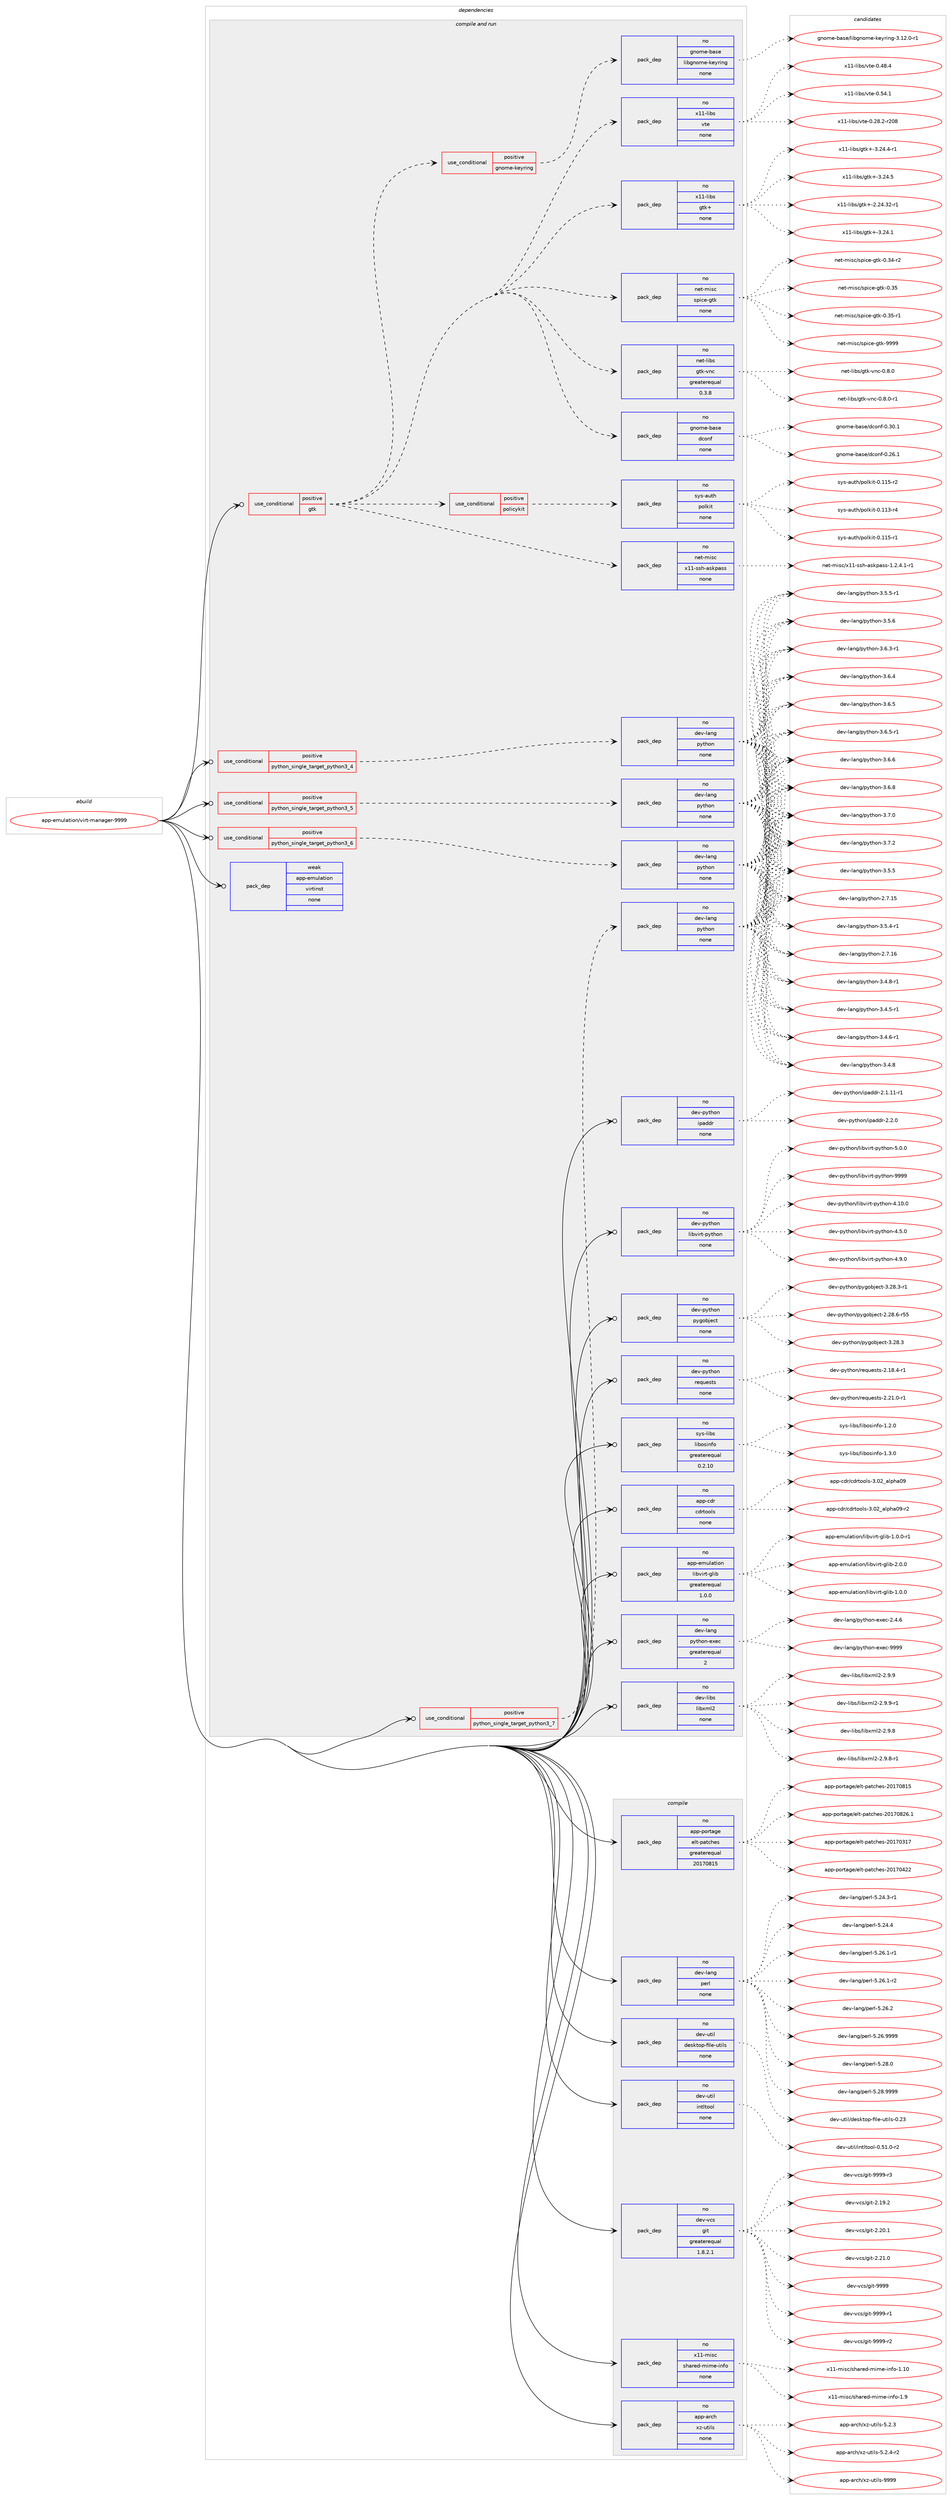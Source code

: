 digraph prolog {

# *************
# Graph options
# *************

newrank=true;
concentrate=true;
compound=true;
graph [rankdir=LR,fontname=Helvetica,fontsize=10,ranksep=1.5];#, ranksep=2.5, nodesep=0.2];
edge  [arrowhead=vee];
node  [fontname=Helvetica,fontsize=10];

# **********
# The ebuild
# **********

subgraph cluster_leftcol {
color=gray;
rank=same;
label=<<i>ebuild</i>>;
id [label="app-emulation/virt-manager-9999", color=red, width=4, href="../app-emulation/virt-manager-9999.svg"];
}

# ****************
# The dependencies
# ****************

subgraph cluster_midcol {
color=gray;
label=<<i>dependencies</i>>;
subgraph cluster_compile {
fillcolor="#eeeeee";
style=filled;
label=<<i>compile</i>>;
subgraph pack918486 {
dependency1289396 [label=<<TABLE BORDER="0" CELLBORDER="1" CELLSPACING="0" CELLPADDING="4" WIDTH="220"><TR><TD ROWSPAN="6" CELLPADDING="30">pack_dep</TD></TR><TR><TD WIDTH="110">no</TD></TR><TR><TD>app-arch</TD></TR><TR><TD>xz-utils</TD></TR><TR><TD>none</TD></TR><TR><TD></TD></TR></TABLE>>, shape=none, color=blue];
}
id:e -> dependency1289396:w [weight=20,style="solid",arrowhead="vee"];
subgraph pack918487 {
dependency1289397 [label=<<TABLE BORDER="0" CELLBORDER="1" CELLSPACING="0" CELLPADDING="4" WIDTH="220"><TR><TD ROWSPAN="6" CELLPADDING="30">pack_dep</TD></TR><TR><TD WIDTH="110">no</TD></TR><TR><TD>app-portage</TD></TR><TR><TD>elt-patches</TD></TR><TR><TD>greaterequal</TD></TR><TR><TD>20170815</TD></TR></TABLE>>, shape=none, color=blue];
}
id:e -> dependency1289397:w [weight=20,style="solid",arrowhead="vee"];
subgraph pack918488 {
dependency1289398 [label=<<TABLE BORDER="0" CELLBORDER="1" CELLSPACING="0" CELLPADDING="4" WIDTH="220"><TR><TD ROWSPAN="6" CELLPADDING="30">pack_dep</TD></TR><TR><TD WIDTH="110">no</TD></TR><TR><TD>dev-lang</TD></TR><TR><TD>perl</TD></TR><TR><TD>none</TD></TR><TR><TD></TD></TR></TABLE>>, shape=none, color=blue];
}
id:e -> dependency1289398:w [weight=20,style="solid",arrowhead="vee"];
subgraph pack918489 {
dependency1289399 [label=<<TABLE BORDER="0" CELLBORDER="1" CELLSPACING="0" CELLPADDING="4" WIDTH="220"><TR><TD ROWSPAN="6" CELLPADDING="30">pack_dep</TD></TR><TR><TD WIDTH="110">no</TD></TR><TR><TD>dev-util</TD></TR><TR><TD>desktop-file-utils</TD></TR><TR><TD>none</TD></TR><TR><TD></TD></TR></TABLE>>, shape=none, color=blue];
}
id:e -> dependency1289399:w [weight=20,style="solid",arrowhead="vee"];
subgraph pack918490 {
dependency1289400 [label=<<TABLE BORDER="0" CELLBORDER="1" CELLSPACING="0" CELLPADDING="4" WIDTH="220"><TR><TD ROWSPAN="6" CELLPADDING="30">pack_dep</TD></TR><TR><TD WIDTH="110">no</TD></TR><TR><TD>dev-util</TD></TR><TR><TD>intltool</TD></TR><TR><TD>none</TD></TR><TR><TD></TD></TR></TABLE>>, shape=none, color=blue];
}
id:e -> dependency1289400:w [weight=20,style="solid",arrowhead="vee"];
subgraph pack918491 {
dependency1289401 [label=<<TABLE BORDER="0" CELLBORDER="1" CELLSPACING="0" CELLPADDING="4" WIDTH="220"><TR><TD ROWSPAN="6" CELLPADDING="30">pack_dep</TD></TR><TR><TD WIDTH="110">no</TD></TR><TR><TD>dev-vcs</TD></TR><TR><TD>git</TD></TR><TR><TD>greaterequal</TD></TR><TR><TD>1.8.2.1</TD></TR></TABLE>>, shape=none, color=blue];
}
id:e -> dependency1289401:w [weight=20,style="solid",arrowhead="vee"];
subgraph pack918492 {
dependency1289402 [label=<<TABLE BORDER="0" CELLBORDER="1" CELLSPACING="0" CELLPADDING="4" WIDTH="220"><TR><TD ROWSPAN="6" CELLPADDING="30">pack_dep</TD></TR><TR><TD WIDTH="110">no</TD></TR><TR><TD>x11-misc</TD></TR><TR><TD>shared-mime-info</TD></TR><TR><TD>none</TD></TR><TR><TD></TD></TR></TABLE>>, shape=none, color=blue];
}
id:e -> dependency1289402:w [weight=20,style="solid",arrowhead="vee"];
}
subgraph cluster_compileandrun {
fillcolor="#eeeeee";
style=filled;
label=<<i>compile and run</i>>;
subgraph cond350859 {
dependency1289403 [label=<<TABLE BORDER="0" CELLBORDER="1" CELLSPACING="0" CELLPADDING="4"><TR><TD ROWSPAN="3" CELLPADDING="10">use_conditional</TD></TR><TR><TD>positive</TD></TR><TR><TD>gtk</TD></TR></TABLE>>, shape=none, color=red];
subgraph pack918493 {
dependency1289404 [label=<<TABLE BORDER="0" CELLBORDER="1" CELLSPACING="0" CELLPADDING="4" WIDTH="220"><TR><TD ROWSPAN="6" CELLPADDING="30">pack_dep</TD></TR><TR><TD WIDTH="110">no</TD></TR><TR><TD>gnome-base</TD></TR><TR><TD>dconf</TD></TR><TR><TD>none</TD></TR><TR><TD></TD></TR></TABLE>>, shape=none, color=blue];
}
dependency1289403:e -> dependency1289404:w [weight=20,style="dashed",arrowhead="vee"];
subgraph pack918494 {
dependency1289405 [label=<<TABLE BORDER="0" CELLBORDER="1" CELLSPACING="0" CELLPADDING="4" WIDTH="220"><TR><TD ROWSPAN="6" CELLPADDING="30">pack_dep</TD></TR><TR><TD WIDTH="110">no</TD></TR><TR><TD>net-libs</TD></TR><TR><TD>gtk-vnc</TD></TR><TR><TD>greaterequal</TD></TR><TR><TD>0.3.8</TD></TR></TABLE>>, shape=none, color=blue];
}
dependency1289403:e -> dependency1289405:w [weight=20,style="dashed",arrowhead="vee"];
subgraph pack918495 {
dependency1289406 [label=<<TABLE BORDER="0" CELLBORDER="1" CELLSPACING="0" CELLPADDING="4" WIDTH="220"><TR><TD ROWSPAN="6" CELLPADDING="30">pack_dep</TD></TR><TR><TD WIDTH="110">no</TD></TR><TR><TD>net-misc</TD></TR><TR><TD>spice-gtk</TD></TR><TR><TD>none</TD></TR><TR><TD></TD></TR></TABLE>>, shape=none, color=blue];
}
dependency1289403:e -> dependency1289406:w [weight=20,style="dashed",arrowhead="vee"];
subgraph pack918496 {
dependency1289407 [label=<<TABLE BORDER="0" CELLBORDER="1" CELLSPACING="0" CELLPADDING="4" WIDTH="220"><TR><TD ROWSPAN="6" CELLPADDING="30">pack_dep</TD></TR><TR><TD WIDTH="110">no</TD></TR><TR><TD>net-misc</TD></TR><TR><TD>x11-ssh-askpass</TD></TR><TR><TD>none</TD></TR><TR><TD></TD></TR></TABLE>>, shape=none, color=blue];
}
dependency1289403:e -> dependency1289407:w [weight=20,style="dashed",arrowhead="vee"];
subgraph pack918497 {
dependency1289408 [label=<<TABLE BORDER="0" CELLBORDER="1" CELLSPACING="0" CELLPADDING="4" WIDTH="220"><TR><TD ROWSPAN="6" CELLPADDING="30">pack_dep</TD></TR><TR><TD WIDTH="110">no</TD></TR><TR><TD>x11-libs</TD></TR><TR><TD>gtk+</TD></TR><TR><TD>none</TD></TR><TR><TD></TD></TR></TABLE>>, shape=none, color=blue];
}
dependency1289403:e -> dependency1289408:w [weight=20,style="dashed",arrowhead="vee"];
subgraph pack918498 {
dependency1289409 [label=<<TABLE BORDER="0" CELLBORDER="1" CELLSPACING="0" CELLPADDING="4" WIDTH="220"><TR><TD ROWSPAN="6" CELLPADDING="30">pack_dep</TD></TR><TR><TD WIDTH="110">no</TD></TR><TR><TD>x11-libs</TD></TR><TR><TD>vte</TD></TR><TR><TD>none</TD></TR><TR><TD></TD></TR></TABLE>>, shape=none, color=blue];
}
dependency1289403:e -> dependency1289409:w [weight=20,style="dashed",arrowhead="vee"];
subgraph cond350860 {
dependency1289410 [label=<<TABLE BORDER="0" CELLBORDER="1" CELLSPACING="0" CELLPADDING="4"><TR><TD ROWSPAN="3" CELLPADDING="10">use_conditional</TD></TR><TR><TD>positive</TD></TR><TR><TD>gnome-keyring</TD></TR></TABLE>>, shape=none, color=red];
subgraph pack918499 {
dependency1289411 [label=<<TABLE BORDER="0" CELLBORDER="1" CELLSPACING="0" CELLPADDING="4" WIDTH="220"><TR><TD ROWSPAN="6" CELLPADDING="30">pack_dep</TD></TR><TR><TD WIDTH="110">no</TD></TR><TR><TD>gnome-base</TD></TR><TR><TD>libgnome-keyring</TD></TR><TR><TD>none</TD></TR><TR><TD></TD></TR></TABLE>>, shape=none, color=blue];
}
dependency1289410:e -> dependency1289411:w [weight=20,style="dashed",arrowhead="vee"];
}
dependency1289403:e -> dependency1289410:w [weight=20,style="dashed",arrowhead="vee"];
subgraph cond350861 {
dependency1289412 [label=<<TABLE BORDER="0" CELLBORDER="1" CELLSPACING="0" CELLPADDING="4"><TR><TD ROWSPAN="3" CELLPADDING="10">use_conditional</TD></TR><TR><TD>positive</TD></TR><TR><TD>policykit</TD></TR></TABLE>>, shape=none, color=red];
subgraph pack918500 {
dependency1289413 [label=<<TABLE BORDER="0" CELLBORDER="1" CELLSPACING="0" CELLPADDING="4" WIDTH="220"><TR><TD ROWSPAN="6" CELLPADDING="30">pack_dep</TD></TR><TR><TD WIDTH="110">no</TD></TR><TR><TD>sys-auth</TD></TR><TR><TD>polkit</TD></TR><TR><TD>none</TD></TR><TR><TD></TD></TR></TABLE>>, shape=none, color=blue];
}
dependency1289412:e -> dependency1289413:w [weight=20,style="dashed",arrowhead="vee"];
}
dependency1289403:e -> dependency1289412:w [weight=20,style="dashed",arrowhead="vee"];
}
id:e -> dependency1289403:w [weight=20,style="solid",arrowhead="odotvee"];
subgraph cond350862 {
dependency1289414 [label=<<TABLE BORDER="0" CELLBORDER="1" CELLSPACING="0" CELLPADDING="4"><TR><TD ROWSPAN="3" CELLPADDING="10">use_conditional</TD></TR><TR><TD>positive</TD></TR><TR><TD>python_single_target_python3_4</TD></TR></TABLE>>, shape=none, color=red];
subgraph pack918501 {
dependency1289415 [label=<<TABLE BORDER="0" CELLBORDER="1" CELLSPACING="0" CELLPADDING="4" WIDTH="220"><TR><TD ROWSPAN="6" CELLPADDING="30">pack_dep</TD></TR><TR><TD WIDTH="110">no</TD></TR><TR><TD>dev-lang</TD></TR><TR><TD>python</TD></TR><TR><TD>none</TD></TR><TR><TD></TD></TR></TABLE>>, shape=none, color=blue];
}
dependency1289414:e -> dependency1289415:w [weight=20,style="dashed",arrowhead="vee"];
}
id:e -> dependency1289414:w [weight=20,style="solid",arrowhead="odotvee"];
subgraph cond350863 {
dependency1289416 [label=<<TABLE BORDER="0" CELLBORDER="1" CELLSPACING="0" CELLPADDING="4"><TR><TD ROWSPAN="3" CELLPADDING="10">use_conditional</TD></TR><TR><TD>positive</TD></TR><TR><TD>python_single_target_python3_5</TD></TR></TABLE>>, shape=none, color=red];
subgraph pack918502 {
dependency1289417 [label=<<TABLE BORDER="0" CELLBORDER="1" CELLSPACING="0" CELLPADDING="4" WIDTH="220"><TR><TD ROWSPAN="6" CELLPADDING="30">pack_dep</TD></TR><TR><TD WIDTH="110">no</TD></TR><TR><TD>dev-lang</TD></TR><TR><TD>python</TD></TR><TR><TD>none</TD></TR><TR><TD></TD></TR></TABLE>>, shape=none, color=blue];
}
dependency1289416:e -> dependency1289417:w [weight=20,style="dashed",arrowhead="vee"];
}
id:e -> dependency1289416:w [weight=20,style="solid",arrowhead="odotvee"];
subgraph cond350864 {
dependency1289418 [label=<<TABLE BORDER="0" CELLBORDER="1" CELLSPACING="0" CELLPADDING="4"><TR><TD ROWSPAN="3" CELLPADDING="10">use_conditional</TD></TR><TR><TD>positive</TD></TR><TR><TD>python_single_target_python3_6</TD></TR></TABLE>>, shape=none, color=red];
subgraph pack918503 {
dependency1289419 [label=<<TABLE BORDER="0" CELLBORDER="1" CELLSPACING="0" CELLPADDING="4" WIDTH="220"><TR><TD ROWSPAN="6" CELLPADDING="30">pack_dep</TD></TR><TR><TD WIDTH="110">no</TD></TR><TR><TD>dev-lang</TD></TR><TR><TD>python</TD></TR><TR><TD>none</TD></TR><TR><TD></TD></TR></TABLE>>, shape=none, color=blue];
}
dependency1289418:e -> dependency1289419:w [weight=20,style="dashed",arrowhead="vee"];
}
id:e -> dependency1289418:w [weight=20,style="solid",arrowhead="odotvee"];
subgraph cond350865 {
dependency1289420 [label=<<TABLE BORDER="0" CELLBORDER="1" CELLSPACING="0" CELLPADDING="4"><TR><TD ROWSPAN="3" CELLPADDING="10">use_conditional</TD></TR><TR><TD>positive</TD></TR><TR><TD>python_single_target_python3_7</TD></TR></TABLE>>, shape=none, color=red];
subgraph pack918504 {
dependency1289421 [label=<<TABLE BORDER="0" CELLBORDER="1" CELLSPACING="0" CELLPADDING="4" WIDTH="220"><TR><TD ROWSPAN="6" CELLPADDING="30">pack_dep</TD></TR><TR><TD WIDTH="110">no</TD></TR><TR><TD>dev-lang</TD></TR><TR><TD>python</TD></TR><TR><TD>none</TD></TR><TR><TD></TD></TR></TABLE>>, shape=none, color=blue];
}
dependency1289420:e -> dependency1289421:w [weight=20,style="dashed",arrowhead="vee"];
}
id:e -> dependency1289420:w [weight=20,style="solid",arrowhead="odotvee"];
subgraph pack918505 {
dependency1289422 [label=<<TABLE BORDER="0" CELLBORDER="1" CELLSPACING="0" CELLPADDING="4" WIDTH="220"><TR><TD ROWSPAN="6" CELLPADDING="30">pack_dep</TD></TR><TR><TD WIDTH="110">no</TD></TR><TR><TD>app-cdr</TD></TR><TR><TD>cdrtools</TD></TR><TR><TD>none</TD></TR><TR><TD></TD></TR></TABLE>>, shape=none, color=blue];
}
id:e -> dependency1289422:w [weight=20,style="solid",arrowhead="odotvee"];
subgraph pack918506 {
dependency1289423 [label=<<TABLE BORDER="0" CELLBORDER="1" CELLSPACING="0" CELLPADDING="4" WIDTH="220"><TR><TD ROWSPAN="6" CELLPADDING="30">pack_dep</TD></TR><TR><TD WIDTH="110">no</TD></TR><TR><TD>app-emulation</TD></TR><TR><TD>libvirt-glib</TD></TR><TR><TD>greaterequal</TD></TR><TR><TD>1.0.0</TD></TR></TABLE>>, shape=none, color=blue];
}
id:e -> dependency1289423:w [weight=20,style="solid",arrowhead="odotvee"];
subgraph pack918507 {
dependency1289424 [label=<<TABLE BORDER="0" CELLBORDER="1" CELLSPACING="0" CELLPADDING="4" WIDTH="220"><TR><TD ROWSPAN="6" CELLPADDING="30">pack_dep</TD></TR><TR><TD WIDTH="110">no</TD></TR><TR><TD>dev-lang</TD></TR><TR><TD>python-exec</TD></TR><TR><TD>greaterequal</TD></TR><TR><TD>2</TD></TR></TABLE>>, shape=none, color=blue];
}
id:e -> dependency1289424:w [weight=20,style="solid",arrowhead="odotvee"];
subgraph pack918508 {
dependency1289425 [label=<<TABLE BORDER="0" CELLBORDER="1" CELLSPACING="0" CELLPADDING="4" WIDTH="220"><TR><TD ROWSPAN="6" CELLPADDING="30">pack_dep</TD></TR><TR><TD WIDTH="110">no</TD></TR><TR><TD>dev-libs</TD></TR><TR><TD>libxml2</TD></TR><TR><TD>none</TD></TR><TR><TD></TD></TR></TABLE>>, shape=none, color=blue];
}
id:e -> dependency1289425:w [weight=20,style="solid",arrowhead="odotvee"];
subgraph pack918509 {
dependency1289426 [label=<<TABLE BORDER="0" CELLBORDER="1" CELLSPACING="0" CELLPADDING="4" WIDTH="220"><TR><TD ROWSPAN="6" CELLPADDING="30">pack_dep</TD></TR><TR><TD WIDTH="110">no</TD></TR><TR><TD>dev-python</TD></TR><TR><TD>ipaddr</TD></TR><TR><TD>none</TD></TR><TR><TD></TD></TR></TABLE>>, shape=none, color=blue];
}
id:e -> dependency1289426:w [weight=20,style="solid",arrowhead="odotvee"];
subgraph pack918510 {
dependency1289427 [label=<<TABLE BORDER="0" CELLBORDER="1" CELLSPACING="0" CELLPADDING="4" WIDTH="220"><TR><TD ROWSPAN="6" CELLPADDING="30">pack_dep</TD></TR><TR><TD WIDTH="110">no</TD></TR><TR><TD>dev-python</TD></TR><TR><TD>libvirt-python</TD></TR><TR><TD>none</TD></TR><TR><TD></TD></TR></TABLE>>, shape=none, color=blue];
}
id:e -> dependency1289427:w [weight=20,style="solid",arrowhead="odotvee"];
subgraph pack918511 {
dependency1289428 [label=<<TABLE BORDER="0" CELLBORDER="1" CELLSPACING="0" CELLPADDING="4" WIDTH="220"><TR><TD ROWSPAN="6" CELLPADDING="30">pack_dep</TD></TR><TR><TD WIDTH="110">no</TD></TR><TR><TD>dev-python</TD></TR><TR><TD>pygobject</TD></TR><TR><TD>none</TD></TR><TR><TD></TD></TR></TABLE>>, shape=none, color=blue];
}
id:e -> dependency1289428:w [weight=20,style="solid",arrowhead="odotvee"];
subgraph pack918512 {
dependency1289429 [label=<<TABLE BORDER="0" CELLBORDER="1" CELLSPACING="0" CELLPADDING="4" WIDTH="220"><TR><TD ROWSPAN="6" CELLPADDING="30">pack_dep</TD></TR><TR><TD WIDTH="110">no</TD></TR><TR><TD>dev-python</TD></TR><TR><TD>requests</TD></TR><TR><TD>none</TD></TR><TR><TD></TD></TR></TABLE>>, shape=none, color=blue];
}
id:e -> dependency1289429:w [weight=20,style="solid",arrowhead="odotvee"];
subgraph pack918513 {
dependency1289430 [label=<<TABLE BORDER="0" CELLBORDER="1" CELLSPACING="0" CELLPADDING="4" WIDTH="220"><TR><TD ROWSPAN="6" CELLPADDING="30">pack_dep</TD></TR><TR><TD WIDTH="110">no</TD></TR><TR><TD>sys-libs</TD></TR><TR><TD>libosinfo</TD></TR><TR><TD>greaterequal</TD></TR><TR><TD>0.2.10</TD></TR></TABLE>>, shape=none, color=blue];
}
id:e -> dependency1289430:w [weight=20,style="solid",arrowhead="odotvee"];
subgraph pack918514 {
dependency1289431 [label=<<TABLE BORDER="0" CELLBORDER="1" CELLSPACING="0" CELLPADDING="4" WIDTH="220"><TR><TD ROWSPAN="6" CELLPADDING="30">pack_dep</TD></TR><TR><TD WIDTH="110">weak</TD></TR><TR><TD>app-emulation</TD></TR><TR><TD>virtinst</TD></TR><TR><TD>none</TD></TR><TR><TD></TD></TR></TABLE>>, shape=none, color=blue];
}
id:e -> dependency1289431:w [weight=20,style="solid",arrowhead="odotvee"];
}
subgraph cluster_run {
fillcolor="#eeeeee";
style=filled;
label=<<i>run</i>>;
}
}

# **************
# The candidates
# **************

subgraph cluster_choices {
rank=same;
color=gray;
label=<<i>candidates</i>>;

subgraph choice918486 {
color=black;
nodesep=1;
choice971121124597114991044712012245117116105108115455346504651 [label="app-arch/xz-utils-5.2.3", color=red, width=4,href="../app-arch/xz-utils-5.2.3.svg"];
choice9711211245971149910447120122451171161051081154553465046524511450 [label="app-arch/xz-utils-5.2.4-r2", color=red, width=4,href="../app-arch/xz-utils-5.2.4-r2.svg"];
choice9711211245971149910447120122451171161051081154557575757 [label="app-arch/xz-utils-9999", color=red, width=4,href="../app-arch/xz-utils-9999.svg"];
dependency1289396:e -> choice971121124597114991044712012245117116105108115455346504651:w [style=dotted,weight="100"];
dependency1289396:e -> choice9711211245971149910447120122451171161051081154553465046524511450:w [style=dotted,weight="100"];
dependency1289396:e -> choice9711211245971149910447120122451171161051081154557575757:w [style=dotted,weight="100"];
}
subgraph choice918487 {
color=black;
nodesep=1;
choice97112112451121111141169710310147101108116451129711699104101115455048495548514955 [label="app-portage/elt-patches-20170317", color=red, width=4,href="../app-portage/elt-patches-20170317.svg"];
choice97112112451121111141169710310147101108116451129711699104101115455048495548525050 [label="app-portage/elt-patches-20170422", color=red, width=4,href="../app-portage/elt-patches-20170422.svg"];
choice97112112451121111141169710310147101108116451129711699104101115455048495548564953 [label="app-portage/elt-patches-20170815", color=red, width=4,href="../app-portage/elt-patches-20170815.svg"];
choice971121124511211111411697103101471011081164511297116991041011154550484955485650544649 [label="app-portage/elt-patches-20170826.1", color=red, width=4,href="../app-portage/elt-patches-20170826.1.svg"];
dependency1289397:e -> choice97112112451121111141169710310147101108116451129711699104101115455048495548514955:w [style=dotted,weight="100"];
dependency1289397:e -> choice97112112451121111141169710310147101108116451129711699104101115455048495548525050:w [style=dotted,weight="100"];
dependency1289397:e -> choice97112112451121111141169710310147101108116451129711699104101115455048495548564953:w [style=dotted,weight="100"];
dependency1289397:e -> choice971121124511211111411697103101471011081164511297116991041011154550484955485650544649:w [style=dotted,weight="100"];
}
subgraph choice918488 {
color=black;
nodesep=1;
choice100101118451089711010347112101114108455346505246514511449 [label="dev-lang/perl-5.24.3-r1", color=red, width=4,href="../dev-lang/perl-5.24.3-r1.svg"];
choice10010111845108971101034711210111410845534650524652 [label="dev-lang/perl-5.24.4", color=red, width=4,href="../dev-lang/perl-5.24.4.svg"];
choice100101118451089711010347112101114108455346505446494511449 [label="dev-lang/perl-5.26.1-r1", color=red, width=4,href="../dev-lang/perl-5.26.1-r1.svg"];
choice100101118451089711010347112101114108455346505446494511450 [label="dev-lang/perl-5.26.1-r2", color=red, width=4,href="../dev-lang/perl-5.26.1-r2.svg"];
choice10010111845108971101034711210111410845534650544650 [label="dev-lang/perl-5.26.2", color=red, width=4,href="../dev-lang/perl-5.26.2.svg"];
choice10010111845108971101034711210111410845534650544657575757 [label="dev-lang/perl-5.26.9999", color=red, width=4,href="../dev-lang/perl-5.26.9999.svg"];
choice10010111845108971101034711210111410845534650564648 [label="dev-lang/perl-5.28.0", color=red, width=4,href="../dev-lang/perl-5.28.0.svg"];
choice10010111845108971101034711210111410845534650564657575757 [label="dev-lang/perl-5.28.9999", color=red, width=4,href="../dev-lang/perl-5.28.9999.svg"];
dependency1289398:e -> choice100101118451089711010347112101114108455346505246514511449:w [style=dotted,weight="100"];
dependency1289398:e -> choice10010111845108971101034711210111410845534650524652:w [style=dotted,weight="100"];
dependency1289398:e -> choice100101118451089711010347112101114108455346505446494511449:w [style=dotted,weight="100"];
dependency1289398:e -> choice100101118451089711010347112101114108455346505446494511450:w [style=dotted,weight="100"];
dependency1289398:e -> choice10010111845108971101034711210111410845534650544650:w [style=dotted,weight="100"];
dependency1289398:e -> choice10010111845108971101034711210111410845534650544657575757:w [style=dotted,weight="100"];
dependency1289398:e -> choice10010111845108971101034711210111410845534650564648:w [style=dotted,weight="100"];
dependency1289398:e -> choice10010111845108971101034711210111410845534650564657575757:w [style=dotted,weight="100"];
}
subgraph choice918489 {
color=black;
nodesep=1;
choice100101118451171161051084710010111510711611111245102105108101451171161051081154548465051 [label="dev-util/desktop-file-utils-0.23", color=red, width=4,href="../dev-util/desktop-file-utils-0.23.svg"];
dependency1289399:e -> choice100101118451171161051084710010111510711611111245102105108101451171161051081154548465051:w [style=dotted,weight="100"];
}
subgraph choice918490 {
color=black;
nodesep=1;
choice1001011184511711610510847105110116108116111111108454846534946484511450 [label="dev-util/intltool-0.51.0-r2", color=red, width=4,href="../dev-util/intltool-0.51.0-r2.svg"];
dependency1289400:e -> choice1001011184511711610510847105110116108116111111108454846534946484511450:w [style=dotted,weight="100"];
}
subgraph choice918491 {
color=black;
nodesep=1;
choice10010111845118991154710310511645504649574650 [label="dev-vcs/git-2.19.2", color=red, width=4,href="../dev-vcs/git-2.19.2.svg"];
choice10010111845118991154710310511645504650484649 [label="dev-vcs/git-2.20.1", color=red, width=4,href="../dev-vcs/git-2.20.1.svg"];
choice10010111845118991154710310511645504650494648 [label="dev-vcs/git-2.21.0", color=red, width=4,href="../dev-vcs/git-2.21.0.svg"];
choice1001011184511899115471031051164557575757 [label="dev-vcs/git-9999", color=red, width=4,href="../dev-vcs/git-9999.svg"];
choice10010111845118991154710310511645575757574511449 [label="dev-vcs/git-9999-r1", color=red, width=4,href="../dev-vcs/git-9999-r1.svg"];
choice10010111845118991154710310511645575757574511450 [label="dev-vcs/git-9999-r2", color=red, width=4,href="../dev-vcs/git-9999-r2.svg"];
choice10010111845118991154710310511645575757574511451 [label="dev-vcs/git-9999-r3", color=red, width=4,href="../dev-vcs/git-9999-r3.svg"];
dependency1289401:e -> choice10010111845118991154710310511645504649574650:w [style=dotted,weight="100"];
dependency1289401:e -> choice10010111845118991154710310511645504650484649:w [style=dotted,weight="100"];
dependency1289401:e -> choice10010111845118991154710310511645504650494648:w [style=dotted,weight="100"];
dependency1289401:e -> choice1001011184511899115471031051164557575757:w [style=dotted,weight="100"];
dependency1289401:e -> choice10010111845118991154710310511645575757574511449:w [style=dotted,weight="100"];
dependency1289401:e -> choice10010111845118991154710310511645575757574511450:w [style=dotted,weight="100"];
dependency1289401:e -> choice10010111845118991154710310511645575757574511451:w [style=dotted,weight="100"];
}
subgraph choice918492 {
color=black;
nodesep=1;
choice12049494510910511599471151049711410110045109105109101451051101021114549464948 [label="x11-misc/shared-mime-info-1.10", color=red, width=4,href="../x11-misc/shared-mime-info-1.10.svg"];
choice120494945109105115994711510497114101100451091051091014510511010211145494657 [label="x11-misc/shared-mime-info-1.9", color=red, width=4,href="../x11-misc/shared-mime-info-1.9.svg"];
dependency1289402:e -> choice12049494510910511599471151049711410110045109105109101451051101021114549464948:w [style=dotted,weight="100"];
dependency1289402:e -> choice120494945109105115994711510497114101100451091051091014510511010211145494657:w [style=dotted,weight="100"];
}
subgraph choice918493 {
color=black;
nodesep=1;
choice103110111109101459897115101471009911111010245484650544649 [label="gnome-base/dconf-0.26.1", color=red, width=4,href="../gnome-base/dconf-0.26.1.svg"];
choice103110111109101459897115101471009911111010245484651484649 [label="gnome-base/dconf-0.30.1", color=red, width=4,href="../gnome-base/dconf-0.30.1.svg"];
dependency1289404:e -> choice103110111109101459897115101471009911111010245484650544649:w [style=dotted,weight="100"];
dependency1289404:e -> choice103110111109101459897115101471009911111010245484651484649:w [style=dotted,weight="100"];
}
subgraph choice918494 {
color=black;
nodesep=1;
choice1101011164510810598115471031161074511811099454846564648 [label="net-libs/gtk-vnc-0.8.0", color=red, width=4,href="../net-libs/gtk-vnc-0.8.0.svg"];
choice11010111645108105981154710311610745118110994548465646484511449 [label="net-libs/gtk-vnc-0.8.0-r1", color=red, width=4,href="../net-libs/gtk-vnc-0.8.0-r1.svg"];
dependency1289405:e -> choice1101011164510810598115471031161074511811099454846564648:w [style=dotted,weight="100"];
dependency1289405:e -> choice11010111645108105981154710311610745118110994548465646484511449:w [style=dotted,weight="100"];
}
subgraph choice918495 {
color=black;
nodesep=1;
choice110101116451091051159947115112105991014510311610745484651524511450 [label="net-misc/spice-gtk-0.34-r2", color=red, width=4,href="../net-misc/spice-gtk-0.34-r2.svg"];
choice11010111645109105115994711511210599101451031161074548465153 [label="net-misc/spice-gtk-0.35", color=red, width=4,href="../net-misc/spice-gtk-0.35.svg"];
choice110101116451091051159947115112105991014510311610745484651534511449 [label="net-misc/spice-gtk-0.35-r1", color=red, width=4,href="../net-misc/spice-gtk-0.35-r1.svg"];
choice11010111645109105115994711511210599101451031161074557575757 [label="net-misc/spice-gtk-9999", color=red, width=4,href="../net-misc/spice-gtk-9999.svg"];
dependency1289406:e -> choice110101116451091051159947115112105991014510311610745484651524511450:w [style=dotted,weight="100"];
dependency1289406:e -> choice11010111645109105115994711511210599101451031161074548465153:w [style=dotted,weight="100"];
dependency1289406:e -> choice110101116451091051159947115112105991014510311610745484651534511449:w [style=dotted,weight="100"];
dependency1289406:e -> choice11010111645109105115994711511210599101451031161074557575757:w [style=dotted,weight="100"];
}
subgraph choice918496 {
color=black;
nodesep=1;
choice11010111645109105115994712049494511511510445971151071129711511545494650465246494511449 [label="net-misc/x11-ssh-askpass-1.2.4.1-r1", color=red, width=4,href="../net-misc/x11-ssh-askpass-1.2.4.1-r1.svg"];
dependency1289407:e -> choice11010111645109105115994712049494511511510445971151071129711511545494650465246494511449:w [style=dotted,weight="100"];
}
subgraph choice918497 {
color=black;
nodesep=1;
choice12049494510810598115471031161074345504650524651504511449 [label="x11-libs/gtk+-2.24.32-r1", color=red, width=4,href="../x11-libs/gtk+-2.24.32-r1.svg"];
choice12049494510810598115471031161074345514650524649 [label="x11-libs/gtk+-3.24.1", color=red, width=4,href="../x11-libs/gtk+-3.24.1.svg"];
choice120494945108105981154710311610743455146505246524511449 [label="x11-libs/gtk+-3.24.4-r1", color=red, width=4,href="../x11-libs/gtk+-3.24.4-r1.svg"];
choice12049494510810598115471031161074345514650524653 [label="x11-libs/gtk+-3.24.5", color=red, width=4,href="../x11-libs/gtk+-3.24.5.svg"];
dependency1289408:e -> choice12049494510810598115471031161074345504650524651504511449:w [style=dotted,weight="100"];
dependency1289408:e -> choice12049494510810598115471031161074345514650524649:w [style=dotted,weight="100"];
dependency1289408:e -> choice120494945108105981154710311610743455146505246524511449:w [style=dotted,weight="100"];
dependency1289408:e -> choice12049494510810598115471031161074345514650524653:w [style=dotted,weight="100"];
}
subgraph choice918498 {
color=black;
nodesep=1;
choice12049494510810598115471181161014548465056465045114504856 [label="x11-libs/vte-0.28.2-r208", color=red, width=4,href="../x11-libs/vte-0.28.2-r208.svg"];
choice120494945108105981154711811610145484652564652 [label="x11-libs/vte-0.48.4", color=red, width=4,href="../x11-libs/vte-0.48.4.svg"];
choice120494945108105981154711811610145484653524649 [label="x11-libs/vte-0.54.1", color=red, width=4,href="../x11-libs/vte-0.54.1.svg"];
dependency1289409:e -> choice12049494510810598115471181161014548465056465045114504856:w [style=dotted,weight="100"];
dependency1289409:e -> choice120494945108105981154711811610145484652564652:w [style=dotted,weight="100"];
dependency1289409:e -> choice120494945108105981154711811610145484653524649:w [style=dotted,weight="100"];
}
subgraph choice918499 {
color=black;
nodesep=1;
choice103110111109101459897115101471081059810311011110910145107101121114105110103455146495046484511449 [label="gnome-base/libgnome-keyring-3.12.0-r1", color=red, width=4,href="../gnome-base/libgnome-keyring-3.12.0-r1.svg"];
dependency1289411:e -> choice103110111109101459897115101471081059810311011110910145107101121114105110103455146495046484511449:w [style=dotted,weight="100"];
}
subgraph choice918500 {
color=black;
nodesep=1;
choice1151211154597117116104471121111081071051164548464949514511452 [label="sys-auth/polkit-0.113-r4", color=red, width=4,href="../sys-auth/polkit-0.113-r4.svg"];
choice1151211154597117116104471121111081071051164548464949534511449 [label="sys-auth/polkit-0.115-r1", color=red, width=4,href="../sys-auth/polkit-0.115-r1.svg"];
choice1151211154597117116104471121111081071051164548464949534511450 [label="sys-auth/polkit-0.115-r2", color=red, width=4,href="../sys-auth/polkit-0.115-r2.svg"];
dependency1289413:e -> choice1151211154597117116104471121111081071051164548464949514511452:w [style=dotted,weight="100"];
dependency1289413:e -> choice1151211154597117116104471121111081071051164548464949534511449:w [style=dotted,weight="100"];
dependency1289413:e -> choice1151211154597117116104471121111081071051164548464949534511450:w [style=dotted,weight="100"];
}
subgraph choice918501 {
color=black;
nodesep=1;
choice10010111845108971101034711212111610411111045504655464953 [label="dev-lang/python-2.7.15", color=red, width=4,href="../dev-lang/python-2.7.15.svg"];
choice10010111845108971101034711212111610411111045504655464954 [label="dev-lang/python-2.7.16", color=red, width=4,href="../dev-lang/python-2.7.16.svg"];
choice1001011184510897110103471121211161041111104551465246534511449 [label="dev-lang/python-3.4.5-r1", color=red, width=4,href="../dev-lang/python-3.4.5-r1.svg"];
choice1001011184510897110103471121211161041111104551465246544511449 [label="dev-lang/python-3.4.6-r1", color=red, width=4,href="../dev-lang/python-3.4.6-r1.svg"];
choice100101118451089711010347112121116104111110455146524656 [label="dev-lang/python-3.4.8", color=red, width=4,href="../dev-lang/python-3.4.8.svg"];
choice1001011184510897110103471121211161041111104551465246564511449 [label="dev-lang/python-3.4.8-r1", color=red, width=4,href="../dev-lang/python-3.4.8-r1.svg"];
choice1001011184510897110103471121211161041111104551465346524511449 [label="dev-lang/python-3.5.4-r1", color=red, width=4,href="../dev-lang/python-3.5.4-r1.svg"];
choice100101118451089711010347112121116104111110455146534653 [label="dev-lang/python-3.5.5", color=red, width=4,href="../dev-lang/python-3.5.5.svg"];
choice1001011184510897110103471121211161041111104551465346534511449 [label="dev-lang/python-3.5.5-r1", color=red, width=4,href="../dev-lang/python-3.5.5-r1.svg"];
choice100101118451089711010347112121116104111110455146534654 [label="dev-lang/python-3.5.6", color=red, width=4,href="../dev-lang/python-3.5.6.svg"];
choice1001011184510897110103471121211161041111104551465446514511449 [label="dev-lang/python-3.6.3-r1", color=red, width=4,href="../dev-lang/python-3.6.3-r1.svg"];
choice100101118451089711010347112121116104111110455146544652 [label="dev-lang/python-3.6.4", color=red, width=4,href="../dev-lang/python-3.6.4.svg"];
choice100101118451089711010347112121116104111110455146544653 [label="dev-lang/python-3.6.5", color=red, width=4,href="../dev-lang/python-3.6.5.svg"];
choice1001011184510897110103471121211161041111104551465446534511449 [label="dev-lang/python-3.6.5-r1", color=red, width=4,href="../dev-lang/python-3.6.5-r1.svg"];
choice100101118451089711010347112121116104111110455146544654 [label="dev-lang/python-3.6.6", color=red, width=4,href="../dev-lang/python-3.6.6.svg"];
choice100101118451089711010347112121116104111110455146544656 [label="dev-lang/python-3.6.8", color=red, width=4,href="../dev-lang/python-3.6.8.svg"];
choice100101118451089711010347112121116104111110455146554648 [label="dev-lang/python-3.7.0", color=red, width=4,href="../dev-lang/python-3.7.0.svg"];
choice100101118451089711010347112121116104111110455146554650 [label="dev-lang/python-3.7.2", color=red, width=4,href="../dev-lang/python-3.7.2.svg"];
dependency1289415:e -> choice10010111845108971101034711212111610411111045504655464953:w [style=dotted,weight="100"];
dependency1289415:e -> choice10010111845108971101034711212111610411111045504655464954:w [style=dotted,weight="100"];
dependency1289415:e -> choice1001011184510897110103471121211161041111104551465246534511449:w [style=dotted,weight="100"];
dependency1289415:e -> choice1001011184510897110103471121211161041111104551465246544511449:w [style=dotted,weight="100"];
dependency1289415:e -> choice100101118451089711010347112121116104111110455146524656:w [style=dotted,weight="100"];
dependency1289415:e -> choice1001011184510897110103471121211161041111104551465246564511449:w [style=dotted,weight="100"];
dependency1289415:e -> choice1001011184510897110103471121211161041111104551465346524511449:w [style=dotted,weight="100"];
dependency1289415:e -> choice100101118451089711010347112121116104111110455146534653:w [style=dotted,weight="100"];
dependency1289415:e -> choice1001011184510897110103471121211161041111104551465346534511449:w [style=dotted,weight="100"];
dependency1289415:e -> choice100101118451089711010347112121116104111110455146534654:w [style=dotted,weight="100"];
dependency1289415:e -> choice1001011184510897110103471121211161041111104551465446514511449:w [style=dotted,weight="100"];
dependency1289415:e -> choice100101118451089711010347112121116104111110455146544652:w [style=dotted,weight="100"];
dependency1289415:e -> choice100101118451089711010347112121116104111110455146544653:w [style=dotted,weight="100"];
dependency1289415:e -> choice1001011184510897110103471121211161041111104551465446534511449:w [style=dotted,weight="100"];
dependency1289415:e -> choice100101118451089711010347112121116104111110455146544654:w [style=dotted,weight="100"];
dependency1289415:e -> choice100101118451089711010347112121116104111110455146544656:w [style=dotted,weight="100"];
dependency1289415:e -> choice100101118451089711010347112121116104111110455146554648:w [style=dotted,weight="100"];
dependency1289415:e -> choice100101118451089711010347112121116104111110455146554650:w [style=dotted,weight="100"];
}
subgraph choice918502 {
color=black;
nodesep=1;
choice10010111845108971101034711212111610411111045504655464953 [label="dev-lang/python-2.7.15", color=red, width=4,href="../dev-lang/python-2.7.15.svg"];
choice10010111845108971101034711212111610411111045504655464954 [label="dev-lang/python-2.7.16", color=red, width=4,href="../dev-lang/python-2.7.16.svg"];
choice1001011184510897110103471121211161041111104551465246534511449 [label="dev-lang/python-3.4.5-r1", color=red, width=4,href="../dev-lang/python-3.4.5-r1.svg"];
choice1001011184510897110103471121211161041111104551465246544511449 [label="dev-lang/python-3.4.6-r1", color=red, width=4,href="../dev-lang/python-3.4.6-r1.svg"];
choice100101118451089711010347112121116104111110455146524656 [label="dev-lang/python-3.4.8", color=red, width=4,href="../dev-lang/python-3.4.8.svg"];
choice1001011184510897110103471121211161041111104551465246564511449 [label="dev-lang/python-3.4.8-r1", color=red, width=4,href="../dev-lang/python-3.4.8-r1.svg"];
choice1001011184510897110103471121211161041111104551465346524511449 [label="dev-lang/python-3.5.4-r1", color=red, width=4,href="../dev-lang/python-3.5.4-r1.svg"];
choice100101118451089711010347112121116104111110455146534653 [label="dev-lang/python-3.5.5", color=red, width=4,href="../dev-lang/python-3.5.5.svg"];
choice1001011184510897110103471121211161041111104551465346534511449 [label="dev-lang/python-3.5.5-r1", color=red, width=4,href="../dev-lang/python-3.5.5-r1.svg"];
choice100101118451089711010347112121116104111110455146534654 [label="dev-lang/python-3.5.6", color=red, width=4,href="../dev-lang/python-3.5.6.svg"];
choice1001011184510897110103471121211161041111104551465446514511449 [label="dev-lang/python-3.6.3-r1", color=red, width=4,href="../dev-lang/python-3.6.3-r1.svg"];
choice100101118451089711010347112121116104111110455146544652 [label="dev-lang/python-3.6.4", color=red, width=4,href="../dev-lang/python-3.6.4.svg"];
choice100101118451089711010347112121116104111110455146544653 [label="dev-lang/python-3.6.5", color=red, width=4,href="../dev-lang/python-3.6.5.svg"];
choice1001011184510897110103471121211161041111104551465446534511449 [label="dev-lang/python-3.6.5-r1", color=red, width=4,href="../dev-lang/python-3.6.5-r1.svg"];
choice100101118451089711010347112121116104111110455146544654 [label="dev-lang/python-3.6.6", color=red, width=4,href="../dev-lang/python-3.6.6.svg"];
choice100101118451089711010347112121116104111110455146544656 [label="dev-lang/python-3.6.8", color=red, width=4,href="../dev-lang/python-3.6.8.svg"];
choice100101118451089711010347112121116104111110455146554648 [label="dev-lang/python-3.7.0", color=red, width=4,href="../dev-lang/python-3.7.0.svg"];
choice100101118451089711010347112121116104111110455146554650 [label="dev-lang/python-3.7.2", color=red, width=4,href="../dev-lang/python-3.7.2.svg"];
dependency1289417:e -> choice10010111845108971101034711212111610411111045504655464953:w [style=dotted,weight="100"];
dependency1289417:e -> choice10010111845108971101034711212111610411111045504655464954:w [style=dotted,weight="100"];
dependency1289417:e -> choice1001011184510897110103471121211161041111104551465246534511449:w [style=dotted,weight="100"];
dependency1289417:e -> choice1001011184510897110103471121211161041111104551465246544511449:w [style=dotted,weight="100"];
dependency1289417:e -> choice100101118451089711010347112121116104111110455146524656:w [style=dotted,weight="100"];
dependency1289417:e -> choice1001011184510897110103471121211161041111104551465246564511449:w [style=dotted,weight="100"];
dependency1289417:e -> choice1001011184510897110103471121211161041111104551465346524511449:w [style=dotted,weight="100"];
dependency1289417:e -> choice100101118451089711010347112121116104111110455146534653:w [style=dotted,weight="100"];
dependency1289417:e -> choice1001011184510897110103471121211161041111104551465346534511449:w [style=dotted,weight="100"];
dependency1289417:e -> choice100101118451089711010347112121116104111110455146534654:w [style=dotted,weight="100"];
dependency1289417:e -> choice1001011184510897110103471121211161041111104551465446514511449:w [style=dotted,weight="100"];
dependency1289417:e -> choice100101118451089711010347112121116104111110455146544652:w [style=dotted,weight="100"];
dependency1289417:e -> choice100101118451089711010347112121116104111110455146544653:w [style=dotted,weight="100"];
dependency1289417:e -> choice1001011184510897110103471121211161041111104551465446534511449:w [style=dotted,weight="100"];
dependency1289417:e -> choice100101118451089711010347112121116104111110455146544654:w [style=dotted,weight="100"];
dependency1289417:e -> choice100101118451089711010347112121116104111110455146544656:w [style=dotted,weight="100"];
dependency1289417:e -> choice100101118451089711010347112121116104111110455146554648:w [style=dotted,weight="100"];
dependency1289417:e -> choice100101118451089711010347112121116104111110455146554650:w [style=dotted,weight="100"];
}
subgraph choice918503 {
color=black;
nodesep=1;
choice10010111845108971101034711212111610411111045504655464953 [label="dev-lang/python-2.7.15", color=red, width=4,href="../dev-lang/python-2.7.15.svg"];
choice10010111845108971101034711212111610411111045504655464954 [label="dev-lang/python-2.7.16", color=red, width=4,href="../dev-lang/python-2.7.16.svg"];
choice1001011184510897110103471121211161041111104551465246534511449 [label="dev-lang/python-3.4.5-r1", color=red, width=4,href="../dev-lang/python-3.4.5-r1.svg"];
choice1001011184510897110103471121211161041111104551465246544511449 [label="dev-lang/python-3.4.6-r1", color=red, width=4,href="../dev-lang/python-3.4.6-r1.svg"];
choice100101118451089711010347112121116104111110455146524656 [label="dev-lang/python-3.4.8", color=red, width=4,href="../dev-lang/python-3.4.8.svg"];
choice1001011184510897110103471121211161041111104551465246564511449 [label="dev-lang/python-3.4.8-r1", color=red, width=4,href="../dev-lang/python-3.4.8-r1.svg"];
choice1001011184510897110103471121211161041111104551465346524511449 [label="dev-lang/python-3.5.4-r1", color=red, width=4,href="../dev-lang/python-3.5.4-r1.svg"];
choice100101118451089711010347112121116104111110455146534653 [label="dev-lang/python-3.5.5", color=red, width=4,href="../dev-lang/python-3.5.5.svg"];
choice1001011184510897110103471121211161041111104551465346534511449 [label="dev-lang/python-3.5.5-r1", color=red, width=4,href="../dev-lang/python-3.5.5-r1.svg"];
choice100101118451089711010347112121116104111110455146534654 [label="dev-lang/python-3.5.6", color=red, width=4,href="../dev-lang/python-3.5.6.svg"];
choice1001011184510897110103471121211161041111104551465446514511449 [label="dev-lang/python-3.6.3-r1", color=red, width=4,href="../dev-lang/python-3.6.3-r1.svg"];
choice100101118451089711010347112121116104111110455146544652 [label="dev-lang/python-3.6.4", color=red, width=4,href="../dev-lang/python-3.6.4.svg"];
choice100101118451089711010347112121116104111110455146544653 [label="dev-lang/python-3.6.5", color=red, width=4,href="../dev-lang/python-3.6.5.svg"];
choice1001011184510897110103471121211161041111104551465446534511449 [label="dev-lang/python-3.6.5-r1", color=red, width=4,href="../dev-lang/python-3.6.5-r1.svg"];
choice100101118451089711010347112121116104111110455146544654 [label="dev-lang/python-3.6.6", color=red, width=4,href="../dev-lang/python-3.6.6.svg"];
choice100101118451089711010347112121116104111110455146544656 [label="dev-lang/python-3.6.8", color=red, width=4,href="../dev-lang/python-3.6.8.svg"];
choice100101118451089711010347112121116104111110455146554648 [label="dev-lang/python-3.7.0", color=red, width=4,href="../dev-lang/python-3.7.0.svg"];
choice100101118451089711010347112121116104111110455146554650 [label="dev-lang/python-3.7.2", color=red, width=4,href="../dev-lang/python-3.7.2.svg"];
dependency1289419:e -> choice10010111845108971101034711212111610411111045504655464953:w [style=dotted,weight="100"];
dependency1289419:e -> choice10010111845108971101034711212111610411111045504655464954:w [style=dotted,weight="100"];
dependency1289419:e -> choice1001011184510897110103471121211161041111104551465246534511449:w [style=dotted,weight="100"];
dependency1289419:e -> choice1001011184510897110103471121211161041111104551465246544511449:w [style=dotted,weight="100"];
dependency1289419:e -> choice100101118451089711010347112121116104111110455146524656:w [style=dotted,weight="100"];
dependency1289419:e -> choice1001011184510897110103471121211161041111104551465246564511449:w [style=dotted,weight="100"];
dependency1289419:e -> choice1001011184510897110103471121211161041111104551465346524511449:w [style=dotted,weight="100"];
dependency1289419:e -> choice100101118451089711010347112121116104111110455146534653:w [style=dotted,weight="100"];
dependency1289419:e -> choice1001011184510897110103471121211161041111104551465346534511449:w [style=dotted,weight="100"];
dependency1289419:e -> choice100101118451089711010347112121116104111110455146534654:w [style=dotted,weight="100"];
dependency1289419:e -> choice1001011184510897110103471121211161041111104551465446514511449:w [style=dotted,weight="100"];
dependency1289419:e -> choice100101118451089711010347112121116104111110455146544652:w [style=dotted,weight="100"];
dependency1289419:e -> choice100101118451089711010347112121116104111110455146544653:w [style=dotted,weight="100"];
dependency1289419:e -> choice1001011184510897110103471121211161041111104551465446534511449:w [style=dotted,weight="100"];
dependency1289419:e -> choice100101118451089711010347112121116104111110455146544654:w [style=dotted,weight="100"];
dependency1289419:e -> choice100101118451089711010347112121116104111110455146544656:w [style=dotted,weight="100"];
dependency1289419:e -> choice100101118451089711010347112121116104111110455146554648:w [style=dotted,weight="100"];
dependency1289419:e -> choice100101118451089711010347112121116104111110455146554650:w [style=dotted,weight="100"];
}
subgraph choice918504 {
color=black;
nodesep=1;
choice10010111845108971101034711212111610411111045504655464953 [label="dev-lang/python-2.7.15", color=red, width=4,href="../dev-lang/python-2.7.15.svg"];
choice10010111845108971101034711212111610411111045504655464954 [label="dev-lang/python-2.7.16", color=red, width=4,href="../dev-lang/python-2.7.16.svg"];
choice1001011184510897110103471121211161041111104551465246534511449 [label="dev-lang/python-3.4.5-r1", color=red, width=4,href="../dev-lang/python-3.4.5-r1.svg"];
choice1001011184510897110103471121211161041111104551465246544511449 [label="dev-lang/python-3.4.6-r1", color=red, width=4,href="../dev-lang/python-3.4.6-r1.svg"];
choice100101118451089711010347112121116104111110455146524656 [label="dev-lang/python-3.4.8", color=red, width=4,href="../dev-lang/python-3.4.8.svg"];
choice1001011184510897110103471121211161041111104551465246564511449 [label="dev-lang/python-3.4.8-r1", color=red, width=4,href="../dev-lang/python-3.4.8-r1.svg"];
choice1001011184510897110103471121211161041111104551465346524511449 [label="dev-lang/python-3.5.4-r1", color=red, width=4,href="../dev-lang/python-3.5.4-r1.svg"];
choice100101118451089711010347112121116104111110455146534653 [label="dev-lang/python-3.5.5", color=red, width=4,href="../dev-lang/python-3.5.5.svg"];
choice1001011184510897110103471121211161041111104551465346534511449 [label="dev-lang/python-3.5.5-r1", color=red, width=4,href="../dev-lang/python-3.5.5-r1.svg"];
choice100101118451089711010347112121116104111110455146534654 [label="dev-lang/python-3.5.6", color=red, width=4,href="../dev-lang/python-3.5.6.svg"];
choice1001011184510897110103471121211161041111104551465446514511449 [label="dev-lang/python-3.6.3-r1", color=red, width=4,href="../dev-lang/python-3.6.3-r1.svg"];
choice100101118451089711010347112121116104111110455146544652 [label="dev-lang/python-3.6.4", color=red, width=4,href="../dev-lang/python-3.6.4.svg"];
choice100101118451089711010347112121116104111110455146544653 [label="dev-lang/python-3.6.5", color=red, width=4,href="../dev-lang/python-3.6.5.svg"];
choice1001011184510897110103471121211161041111104551465446534511449 [label="dev-lang/python-3.6.5-r1", color=red, width=4,href="../dev-lang/python-3.6.5-r1.svg"];
choice100101118451089711010347112121116104111110455146544654 [label="dev-lang/python-3.6.6", color=red, width=4,href="../dev-lang/python-3.6.6.svg"];
choice100101118451089711010347112121116104111110455146544656 [label="dev-lang/python-3.6.8", color=red, width=4,href="../dev-lang/python-3.6.8.svg"];
choice100101118451089711010347112121116104111110455146554648 [label="dev-lang/python-3.7.0", color=red, width=4,href="../dev-lang/python-3.7.0.svg"];
choice100101118451089711010347112121116104111110455146554650 [label="dev-lang/python-3.7.2", color=red, width=4,href="../dev-lang/python-3.7.2.svg"];
dependency1289421:e -> choice10010111845108971101034711212111610411111045504655464953:w [style=dotted,weight="100"];
dependency1289421:e -> choice10010111845108971101034711212111610411111045504655464954:w [style=dotted,weight="100"];
dependency1289421:e -> choice1001011184510897110103471121211161041111104551465246534511449:w [style=dotted,weight="100"];
dependency1289421:e -> choice1001011184510897110103471121211161041111104551465246544511449:w [style=dotted,weight="100"];
dependency1289421:e -> choice100101118451089711010347112121116104111110455146524656:w [style=dotted,weight="100"];
dependency1289421:e -> choice1001011184510897110103471121211161041111104551465246564511449:w [style=dotted,weight="100"];
dependency1289421:e -> choice1001011184510897110103471121211161041111104551465346524511449:w [style=dotted,weight="100"];
dependency1289421:e -> choice100101118451089711010347112121116104111110455146534653:w [style=dotted,weight="100"];
dependency1289421:e -> choice1001011184510897110103471121211161041111104551465346534511449:w [style=dotted,weight="100"];
dependency1289421:e -> choice100101118451089711010347112121116104111110455146534654:w [style=dotted,weight="100"];
dependency1289421:e -> choice1001011184510897110103471121211161041111104551465446514511449:w [style=dotted,weight="100"];
dependency1289421:e -> choice100101118451089711010347112121116104111110455146544652:w [style=dotted,weight="100"];
dependency1289421:e -> choice100101118451089711010347112121116104111110455146544653:w [style=dotted,weight="100"];
dependency1289421:e -> choice1001011184510897110103471121211161041111104551465446534511449:w [style=dotted,weight="100"];
dependency1289421:e -> choice100101118451089711010347112121116104111110455146544654:w [style=dotted,weight="100"];
dependency1289421:e -> choice100101118451089711010347112121116104111110455146544656:w [style=dotted,weight="100"];
dependency1289421:e -> choice100101118451089711010347112121116104111110455146554648:w [style=dotted,weight="100"];
dependency1289421:e -> choice100101118451089711010347112121116104111110455146554650:w [style=dotted,weight="100"];
}
subgraph choice918505 {
color=black;
nodesep=1;
choice971121124599100114479910011411611111110811545514648509597108112104974857 [label="app-cdr/cdrtools-3.02_alpha09", color=red, width=4,href="../app-cdr/cdrtools-3.02_alpha09.svg"];
choice9711211245991001144799100114116111111108115455146485095971081121049748574511450 [label="app-cdr/cdrtools-3.02_alpha09-r2", color=red, width=4,href="../app-cdr/cdrtools-3.02_alpha09-r2.svg"];
dependency1289422:e -> choice971121124599100114479910011411611111110811545514648509597108112104974857:w [style=dotted,weight="100"];
dependency1289422:e -> choice9711211245991001144799100114116111111108115455146485095971081121049748574511450:w [style=dotted,weight="100"];
}
subgraph choice918506 {
color=black;
nodesep=1;
choice97112112451011091171089711610511111047108105981181051141164510310810598454946484648 [label="app-emulation/libvirt-glib-1.0.0", color=red, width=4,href="../app-emulation/libvirt-glib-1.0.0.svg"];
choice971121124510110911710897116105111110471081059811810511411645103108105984549464846484511449 [label="app-emulation/libvirt-glib-1.0.0-r1", color=red, width=4,href="../app-emulation/libvirt-glib-1.0.0-r1.svg"];
choice97112112451011091171089711610511111047108105981181051141164510310810598455046484648 [label="app-emulation/libvirt-glib-2.0.0", color=red, width=4,href="../app-emulation/libvirt-glib-2.0.0.svg"];
dependency1289423:e -> choice97112112451011091171089711610511111047108105981181051141164510310810598454946484648:w [style=dotted,weight="100"];
dependency1289423:e -> choice971121124510110911710897116105111110471081059811810511411645103108105984549464846484511449:w [style=dotted,weight="100"];
dependency1289423:e -> choice97112112451011091171089711610511111047108105981181051141164510310810598455046484648:w [style=dotted,weight="100"];
}
subgraph choice918507 {
color=black;
nodesep=1;
choice1001011184510897110103471121211161041111104510112010199455046524654 [label="dev-lang/python-exec-2.4.6", color=red, width=4,href="../dev-lang/python-exec-2.4.6.svg"];
choice10010111845108971101034711212111610411111045101120101994557575757 [label="dev-lang/python-exec-9999", color=red, width=4,href="../dev-lang/python-exec-9999.svg"];
dependency1289424:e -> choice1001011184510897110103471121211161041111104510112010199455046524654:w [style=dotted,weight="100"];
dependency1289424:e -> choice10010111845108971101034711212111610411111045101120101994557575757:w [style=dotted,weight="100"];
}
subgraph choice918508 {
color=black;
nodesep=1;
choice1001011184510810598115471081059812010910850455046574656 [label="dev-libs/libxml2-2.9.8", color=red, width=4,href="../dev-libs/libxml2-2.9.8.svg"];
choice10010111845108105981154710810598120109108504550465746564511449 [label="dev-libs/libxml2-2.9.8-r1", color=red, width=4,href="../dev-libs/libxml2-2.9.8-r1.svg"];
choice1001011184510810598115471081059812010910850455046574657 [label="dev-libs/libxml2-2.9.9", color=red, width=4,href="../dev-libs/libxml2-2.9.9.svg"];
choice10010111845108105981154710810598120109108504550465746574511449 [label="dev-libs/libxml2-2.9.9-r1", color=red, width=4,href="../dev-libs/libxml2-2.9.9-r1.svg"];
dependency1289425:e -> choice1001011184510810598115471081059812010910850455046574656:w [style=dotted,weight="100"];
dependency1289425:e -> choice10010111845108105981154710810598120109108504550465746564511449:w [style=dotted,weight="100"];
dependency1289425:e -> choice1001011184510810598115471081059812010910850455046574657:w [style=dotted,weight="100"];
dependency1289425:e -> choice10010111845108105981154710810598120109108504550465746574511449:w [style=dotted,weight="100"];
}
subgraph choice918509 {
color=black;
nodesep=1;
choice100101118451121211161041111104710511297100100114455046494649494511449 [label="dev-python/ipaddr-2.1.11-r1", color=red, width=4,href="../dev-python/ipaddr-2.1.11-r1.svg"];
choice100101118451121211161041111104710511297100100114455046504648 [label="dev-python/ipaddr-2.2.0", color=red, width=4,href="../dev-python/ipaddr-2.2.0.svg"];
dependency1289426:e -> choice100101118451121211161041111104710511297100100114455046494649494511449:w [style=dotted,weight="100"];
dependency1289426:e -> choice100101118451121211161041111104710511297100100114455046504648:w [style=dotted,weight="100"];
}
subgraph choice918510 {
color=black;
nodesep=1;
choice1001011184511212111610411111047108105981181051141164511212111610411111045524649484648 [label="dev-python/libvirt-python-4.10.0", color=red, width=4,href="../dev-python/libvirt-python-4.10.0.svg"];
choice10010111845112121116104111110471081059811810511411645112121116104111110455246534648 [label="dev-python/libvirt-python-4.5.0", color=red, width=4,href="../dev-python/libvirt-python-4.5.0.svg"];
choice10010111845112121116104111110471081059811810511411645112121116104111110455246574648 [label="dev-python/libvirt-python-4.9.0", color=red, width=4,href="../dev-python/libvirt-python-4.9.0.svg"];
choice10010111845112121116104111110471081059811810511411645112121116104111110455346484648 [label="dev-python/libvirt-python-5.0.0", color=red, width=4,href="../dev-python/libvirt-python-5.0.0.svg"];
choice100101118451121211161041111104710810598118105114116451121211161041111104557575757 [label="dev-python/libvirt-python-9999", color=red, width=4,href="../dev-python/libvirt-python-9999.svg"];
dependency1289427:e -> choice1001011184511212111610411111047108105981181051141164511212111610411111045524649484648:w [style=dotted,weight="100"];
dependency1289427:e -> choice10010111845112121116104111110471081059811810511411645112121116104111110455246534648:w [style=dotted,weight="100"];
dependency1289427:e -> choice10010111845112121116104111110471081059811810511411645112121116104111110455246574648:w [style=dotted,weight="100"];
dependency1289427:e -> choice10010111845112121116104111110471081059811810511411645112121116104111110455346484648:w [style=dotted,weight="100"];
dependency1289427:e -> choice100101118451121211161041111104710810598118105114116451121211161041111104557575757:w [style=dotted,weight="100"];
}
subgraph choice918511 {
color=black;
nodesep=1;
choice1001011184511212111610411111047112121103111981061019911645504650564654451145353 [label="dev-python/pygobject-2.28.6-r55", color=red, width=4,href="../dev-python/pygobject-2.28.6-r55.svg"];
choice1001011184511212111610411111047112121103111981061019911645514650564651 [label="dev-python/pygobject-3.28.3", color=red, width=4,href="../dev-python/pygobject-3.28.3.svg"];
choice10010111845112121116104111110471121211031119810610199116455146505646514511449 [label="dev-python/pygobject-3.28.3-r1", color=red, width=4,href="../dev-python/pygobject-3.28.3-r1.svg"];
dependency1289428:e -> choice1001011184511212111610411111047112121103111981061019911645504650564654451145353:w [style=dotted,weight="100"];
dependency1289428:e -> choice1001011184511212111610411111047112121103111981061019911645514650564651:w [style=dotted,weight="100"];
dependency1289428:e -> choice10010111845112121116104111110471121211031119810610199116455146505646514511449:w [style=dotted,weight="100"];
}
subgraph choice918512 {
color=black;
nodesep=1;
choice1001011184511212111610411111047114101113117101115116115455046495646524511449 [label="dev-python/requests-2.18.4-r1", color=red, width=4,href="../dev-python/requests-2.18.4-r1.svg"];
choice1001011184511212111610411111047114101113117101115116115455046504946484511449 [label="dev-python/requests-2.21.0-r1", color=red, width=4,href="../dev-python/requests-2.21.0-r1.svg"];
dependency1289429:e -> choice1001011184511212111610411111047114101113117101115116115455046495646524511449:w [style=dotted,weight="100"];
dependency1289429:e -> choice1001011184511212111610411111047114101113117101115116115455046504946484511449:w [style=dotted,weight="100"];
}
subgraph choice918513 {
color=black;
nodesep=1;
choice11512111545108105981154710810598111115105110102111454946504648 [label="sys-libs/libosinfo-1.2.0", color=red, width=4,href="../sys-libs/libosinfo-1.2.0.svg"];
choice11512111545108105981154710810598111115105110102111454946514648 [label="sys-libs/libosinfo-1.3.0", color=red, width=4,href="../sys-libs/libosinfo-1.3.0.svg"];
dependency1289430:e -> choice11512111545108105981154710810598111115105110102111454946504648:w [style=dotted,weight="100"];
dependency1289430:e -> choice11512111545108105981154710810598111115105110102111454946514648:w [style=dotted,weight="100"];
}
subgraph choice918514 {
color=black;
nodesep=1;
}
}

}
